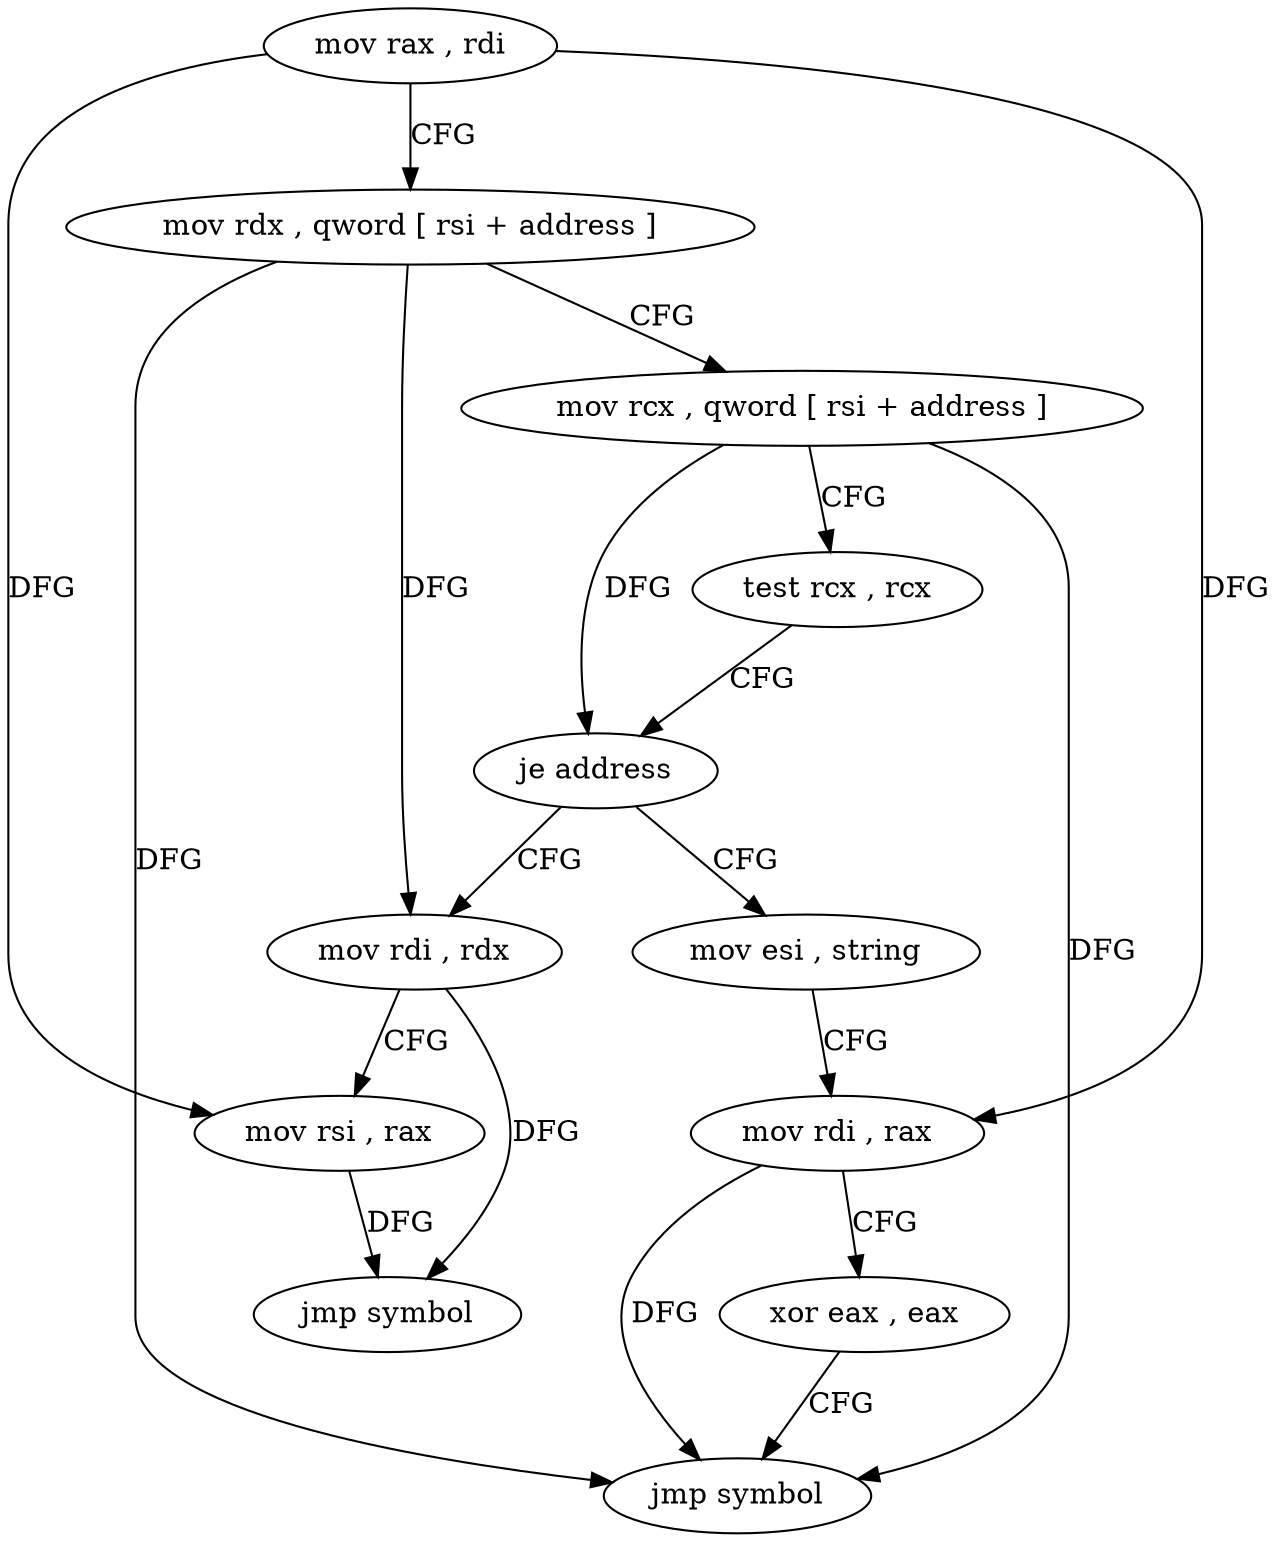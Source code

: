 digraph "func" {
"4218784" [label = "mov rax , rdi" ]
"4218787" [label = "mov rdx , qword [ rsi + address ]" ]
"4218791" [label = "mov rcx , qword [ rsi + address ]" ]
"4218795" [label = "test rcx , rcx" ]
"4218798" [label = "je address" ]
"4218815" [label = "mov rdi , rdx" ]
"4218800" [label = "mov esi , string" ]
"4218818" [label = "mov rsi , rax" ]
"4218821" [label = "jmp symbol" ]
"4218805" [label = "mov rdi , rax" ]
"4218808" [label = "xor eax , eax" ]
"4218810" [label = "jmp symbol" ]
"4218784" -> "4218787" [ label = "CFG" ]
"4218784" -> "4218818" [ label = "DFG" ]
"4218784" -> "4218805" [ label = "DFG" ]
"4218787" -> "4218791" [ label = "CFG" ]
"4218787" -> "4218815" [ label = "DFG" ]
"4218787" -> "4218810" [ label = "DFG" ]
"4218791" -> "4218795" [ label = "CFG" ]
"4218791" -> "4218798" [ label = "DFG" ]
"4218791" -> "4218810" [ label = "DFG" ]
"4218795" -> "4218798" [ label = "CFG" ]
"4218798" -> "4218815" [ label = "CFG" ]
"4218798" -> "4218800" [ label = "CFG" ]
"4218815" -> "4218818" [ label = "CFG" ]
"4218815" -> "4218821" [ label = "DFG" ]
"4218800" -> "4218805" [ label = "CFG" ]
"4218818" -> "4218821" [ label = "DFG" ]
"4218805" -> "4218808" [ label = "CFG" ]
"4218805" -> "4218810" [ label = "DFG" ]
"4218808" -> "4218810" [ label = "CFG" ]
}

